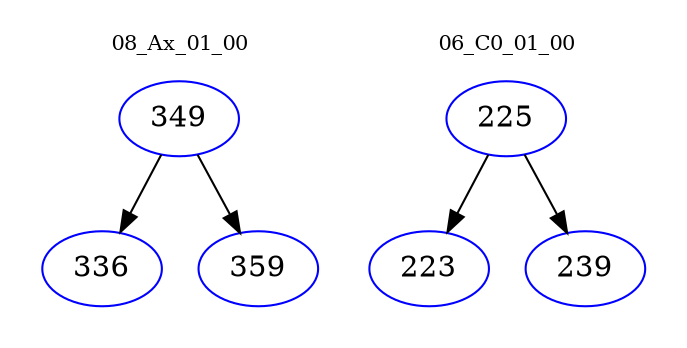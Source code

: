 digraph{
subgraph cluster_0 {
color = white
label = "08_Ax_01_00";
fontsize=10;
T0_349 [label="349", color="blue"]
T0_349 -> T0_336 [color="black"]
T0_336 [label="336", color="blue"]
T0_349 -> T0_359 [color="black"]
T0_359 [label="359", color="blue"]
}
subgraph cluster_1 {
color = white
label = "06_C0_01_00";
fontsize=10;
T1_225 [label="225", color="blue"]
T1_225 -> T1_223 [color="black"]
T1_223 [label="223", color="blue"]
T1_225 -> T1_239 [color="black"]
T1_239 [label="239", color="blue"]
}
}
